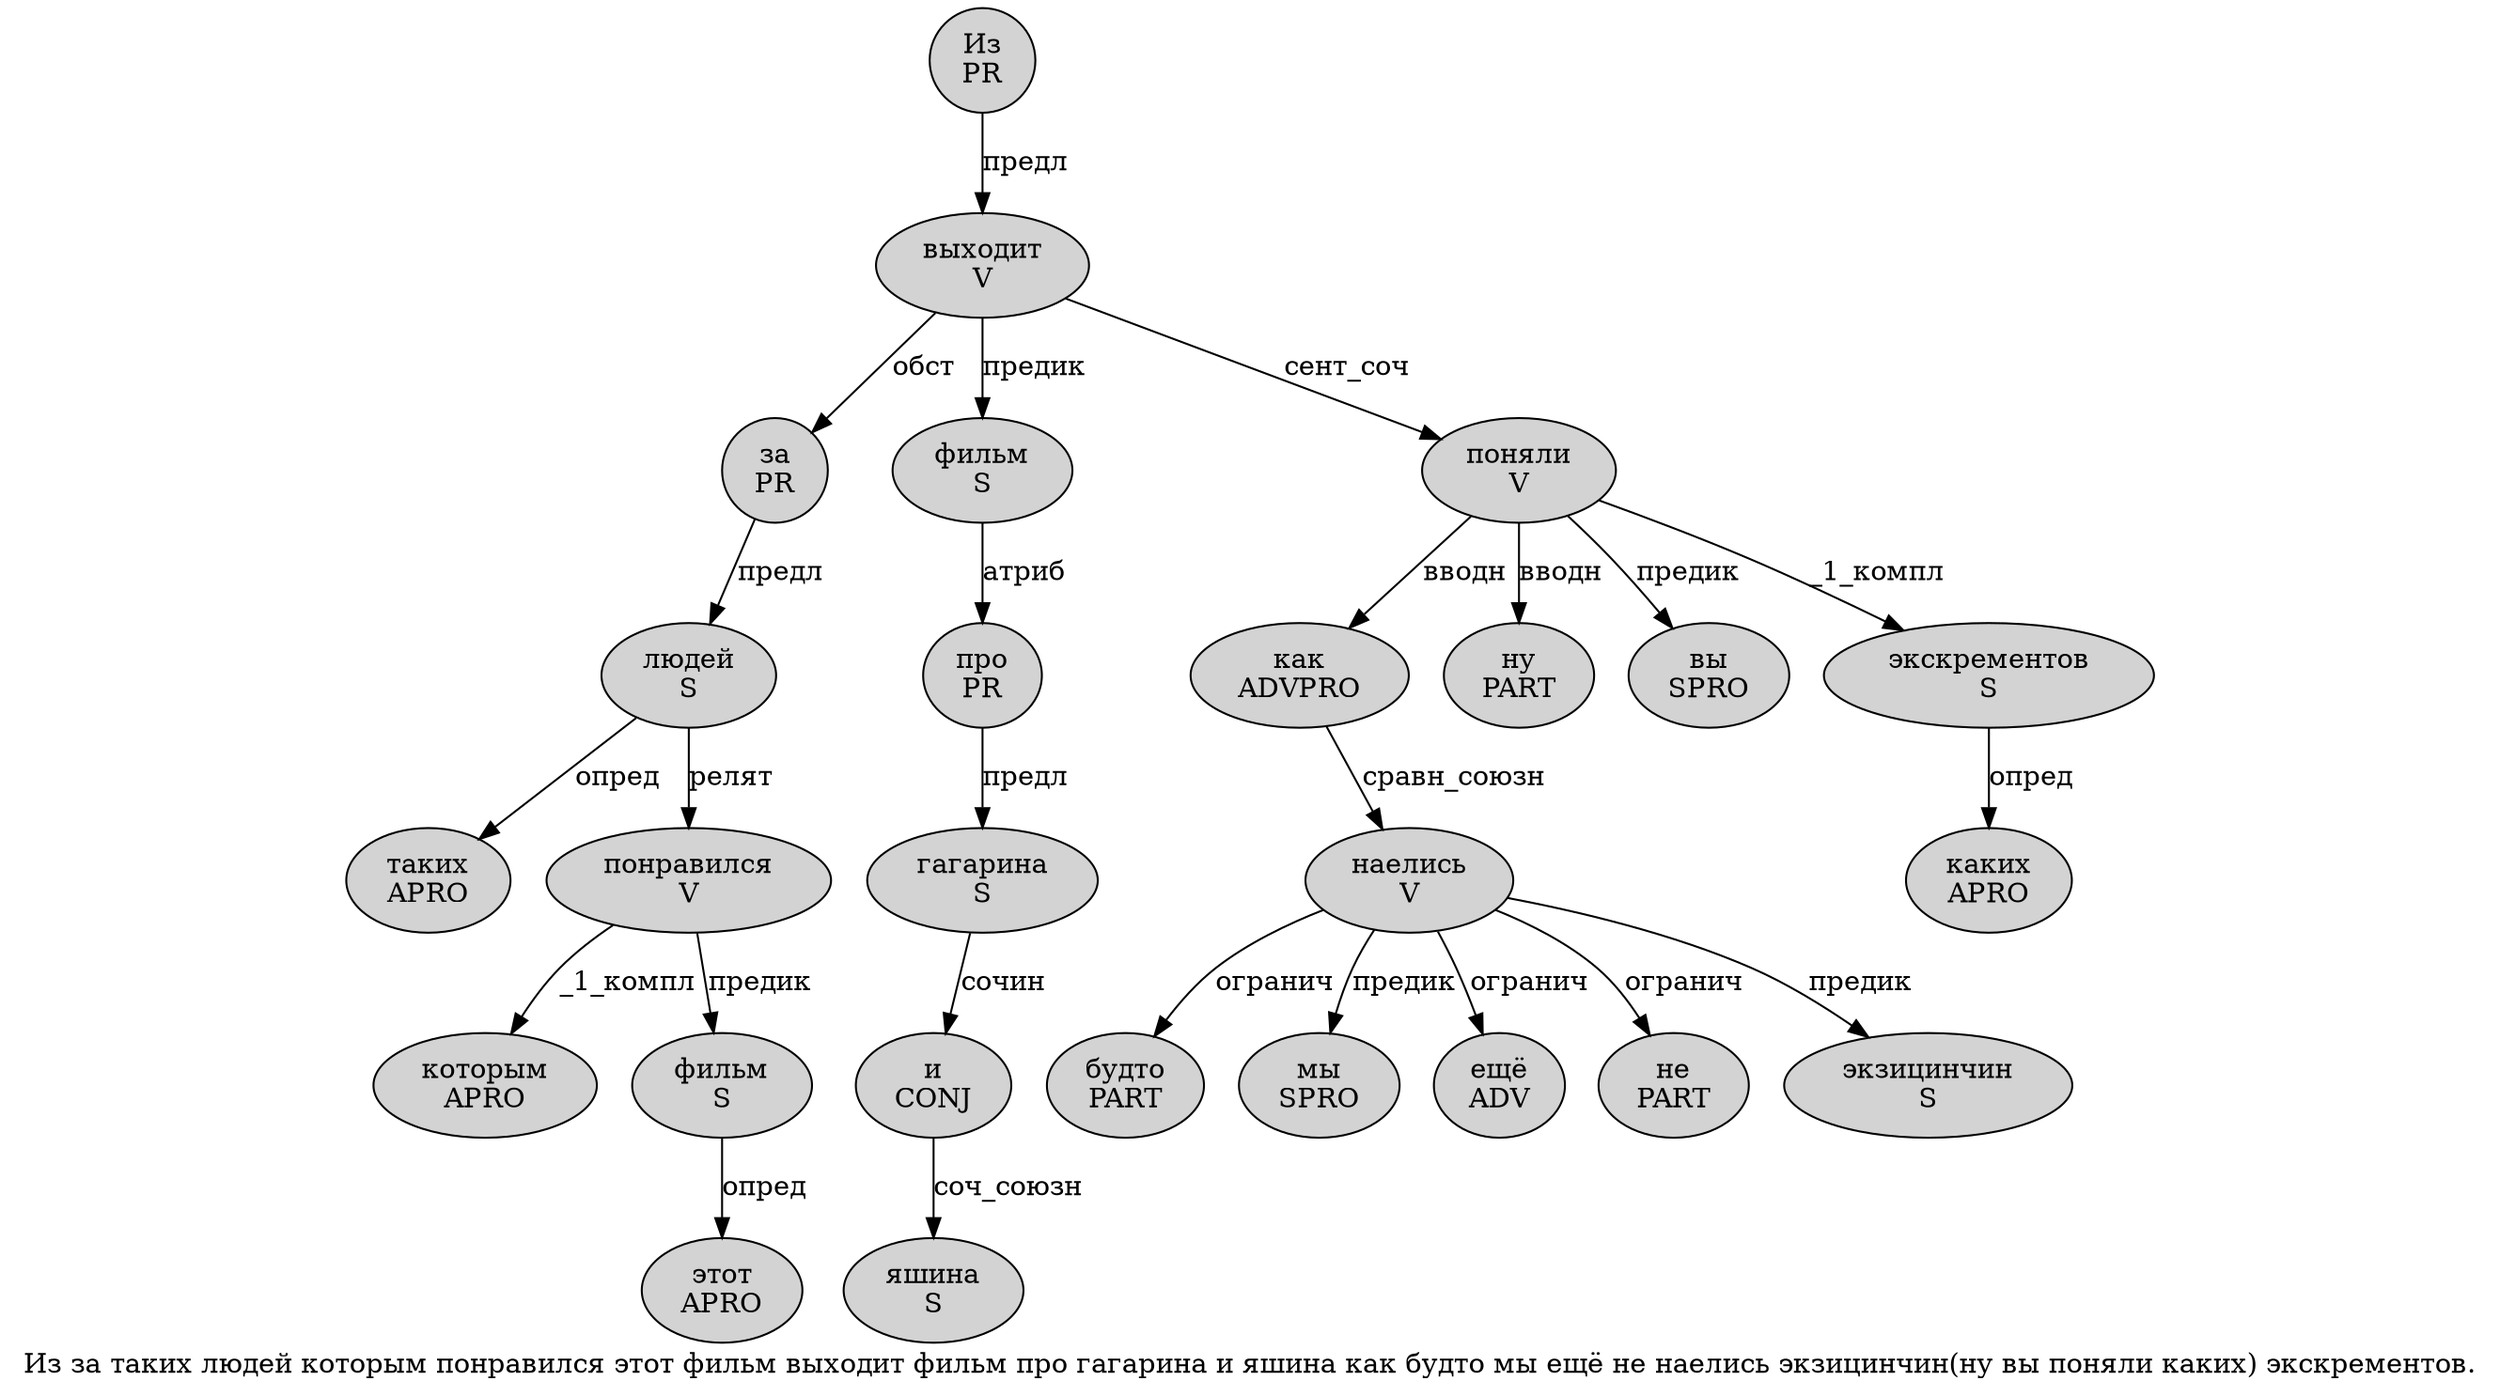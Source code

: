 digraph SENTENCE_3789 {
	graph [label="Из за таких людей которым понравился этот фильм выходит фильм про гагарина и яшина как будто мы ещё не наелись экзицинчин(ну вы поняли каких) экскрементов."]
	node [style=filled]
		0 [label="Из
PR" color="" fillcolor=lightgray penwidth=1 shape=ellipse]
		1 [label="за
PR" color="" fillcolor=lightgray penwidth=1 shape=ellipse]
		2 [label="таких
APRO" color="" fillcolor=lightgray penwidth=1 shape=ellipse]
		3 [label="людей
S" color="" fillcolor=lightgray penwidth=1 shape=ellipse]
		4 [label="которым
APRO" color="" fillcolor=lightgray penwidth=1 shape=ellipse]
		5 [label="понравился
V" color="" fillcolor=lightgray penwidth=1 shape=ellipse]
		6 [label="этот
APRO" color="" fillcolor=lightgray penwidth=1 shape=ellipse]
		7 [label="фильм
S" color="" fillcolor=lightgray penwidth=1 shape=ellipse]
		8 [label="выходит
V" color="" fillcolor=lightgray penwidth=1 shape=ellipse]
		9 [label="фильм
S" color="" fillcolor=lightgray penwidth=1 shape=ellipse]
		10 [label="про
PR" color="" fillcolor=lightgray penwidth=1 shape=ellipse]
		11 [label="гагарина
S" color="" fillcolor=lightgray penwidth=1 shape=ellipse]
		12 [label="и
CONJ" color="" fillcolor=lightgray penwidth=1 shape=ellipse]
		13 [label="яшина
S" color="" fillcolor=lightgray penwidth=1 shape=ellipse]
		14 [label="как
ADVPRO" color="" fillcolor=lightgray penwidth=1 shape=ellipse]
		15 [label="будто
PART" color="" fillcolor=lightgray penwidth=1 shape=ellipse]
		16 [label="мы
SPRO" color="" fillcolor=lightgray penwidth=1 shape=ellipse]
		17 [label="ещё
ADV" color="" fillcolor=lightgray penwidth=1 shape=ellipse]
		18 [label="не
PART" color="" fillcolor=lightgray penwidth=1 shape=ellipse]
		19 [label="наелись
V" color="" fillcolor=lightgray penwidth=1 shape=ellipse]
		20 [label="экзицинчин
S" color="" fillcolor=lightgray penwidth=1 shape=ellipse]
		22 [label="ну
PART" color="" fillcolor=lightgray penwidth=1 shape=ellipse]
		23 [label="вы
SPRO" color="" fillcolor=lightgray penwidth=1 shape=ellipse]
		24 [label="поняли
V" color="" fillcolor=lightgray penwidth=1 shape=ellipse]
		25 [label="каких
APRO" color="" fillcolor=lightgray penwidth=1 shape=ellipse]
		27 [label="экскрементов
S" color="" fillcolor=lightgray penwidth=1 shape=ellipse]
			27 -> 25 [label="опред"]
			14 -> 19 [label="сравн_союзн"]
			10 -> 11 [label="предл"]
			1 -> 3 [label="предл"]
			3 -> 2 [label="опред"]
			3 -> 5 [label="релят"]
			24 -> 14 [label="вводн"]
			24 -> 22 [label="вводн"]
			24 -> 23 [label="предик"]
			24 -> 27 [label="_1_компл"]
			8 -> 1 [label="обст"]
			8 -> 9 [label="предик"]
			8 -> 24 [label="сент_соч"]
			19 -> 15 [label="огранич"]
			19 -> 16 [label="предик"]
			19 -> 17 [label="огранич"]
			19 -> 18 [label="огранич"]
			19 -> 20 [label="предик"]
			12 -> 13 [label="соч_союзн"]
			7 -> 6 [label="опред"]
			5 -> 4 [label="_1_компл"]
			5 -> 7 [label="предик"]
			11 -> 12 [label="сочин"]
			9 -> 10 [label="атриб"]
			0 -> 8 [label="предл"]
}